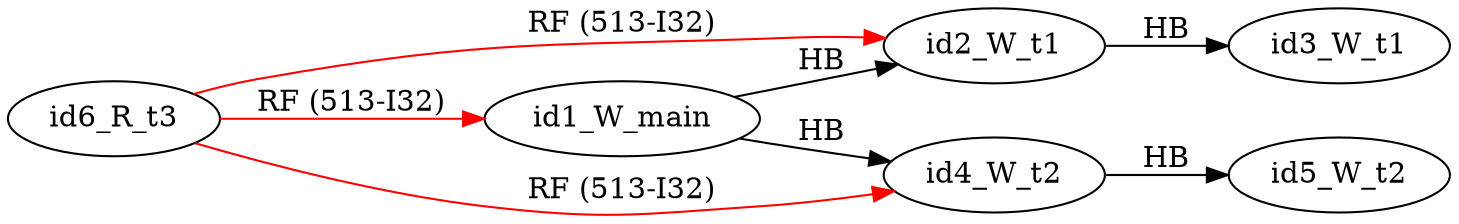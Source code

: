 digraph memory_model {
rankdir=LR;
splines=true; esep=0.5;
id6_R_t3 -> id1_W_main [label = "RF (513-I32)", color="red"];
id6_R_t3 -> id2_W_t1 [label = "RF (513-I32)", color="red"];
id6_R_t3 -> id4_W_t2 [label = "RF (513-I32)", color="red"];
id2_W_t1 -> id3_W_t1 [label = "HB", color="black"];
id4_W_t2 -> id5_W_t2 [label = "HB", color="black"];
id1_W_main -> id2_W_t1 [label = "HB", color="black"];
id1_W_main -> id4_W_t2 [label = "HB", color="black"];
id1_W_main [pos="5.0,4!"]
id2_W_t1 [pos="0,2!"]
id3_W_t1 [pos="0,0!"]
id4_W_t2 [pos="5,2!"]
id5_W_t2 [pos="5,0!"]
id6_R_t3 [pos="10,2!"]
}